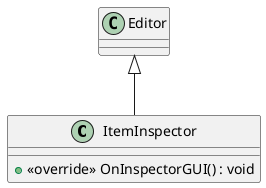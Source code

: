 @startuml
class ItemInspector {
    + <<override>> OnInspectorGUI() : void
}
Editor <|-- ItemInspector
@enduml
